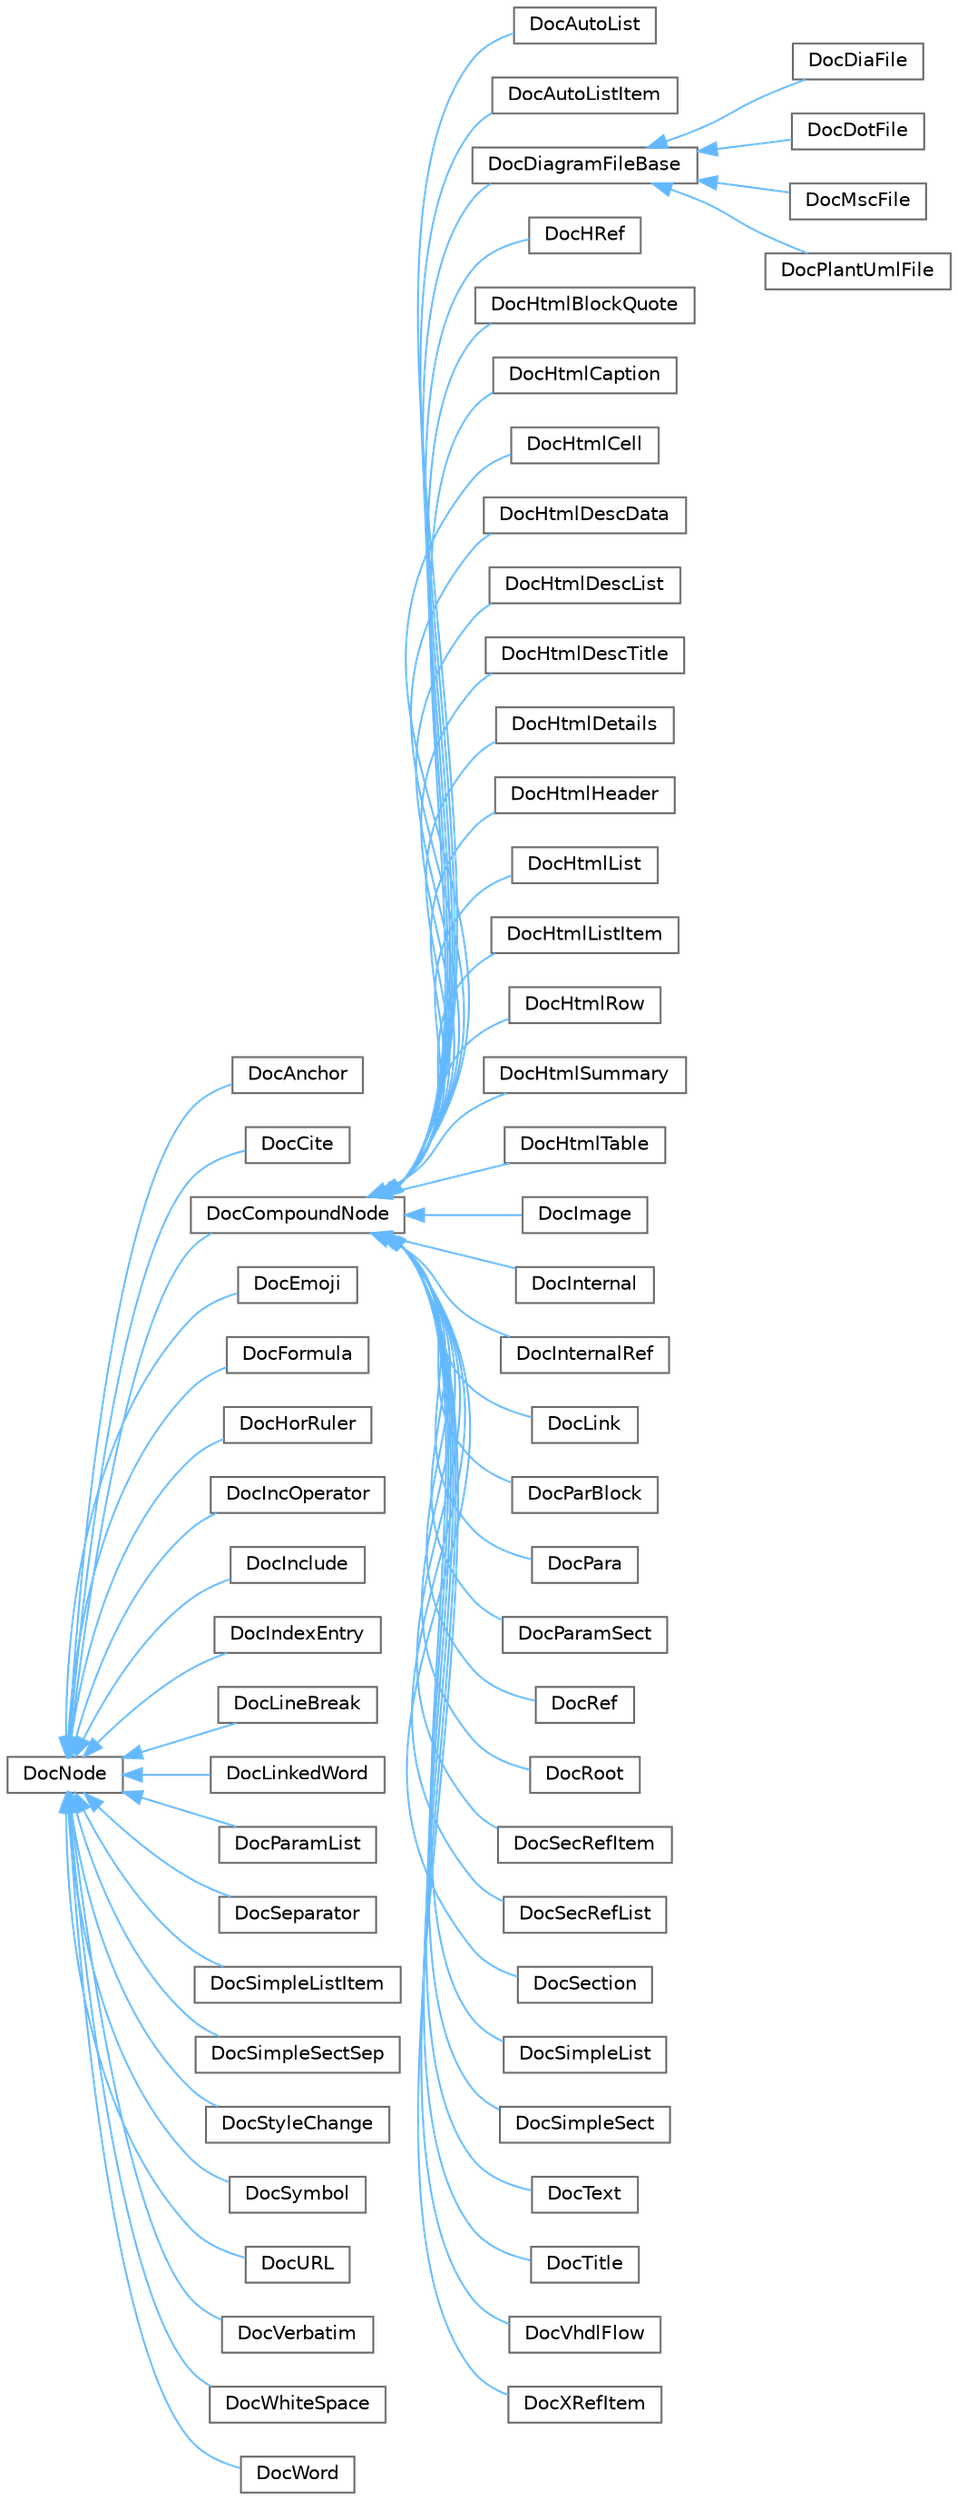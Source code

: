 digraph "Graphical Class Hierarchy"
{
 // INTERACTIVE_SVG=YES
 // LATEX_PDF_SIZE
  bgcolor="transparent";
  edge [fontname=Helvetica,fontsize=10,labelfontname=Helvetica,labelfontsize=10];
  node [fontname=Helvetica,fontsize=10,shape=box,height=0.2,width=0.4];
  rankdir="LR";
  Node0 [id="Node000000",label="DocNode",height=0.2,width=0.4,color="grey40", fillcolor="white", style="filled",URL="$d9/d0e/class_doc_node.html",tooltip="Abstract node interface with type information."];
  Node0 -> Node1 [id="edge79_Node000000_Node000001",dir="back",color="steelblue1",style="solid",tooltip=" "];
  Node1 [id="Node000001",label="DocAnchor",height=0.2,width=0.4,color="grey40", fillcolor="white", style="filled",URL="$d0/d33/class_doc_anchor.html",tooltip="Node representing an anchor."];
  Node0 -> Node2 [id="edge80_Node000000_Node000002",dir="back",color="steelblue1",style="solid",tooltip=" "];
  Node2 [id="Node000002",label="DocCite",height=0.2,width=0.4,color="grey40", fillcolor="white", style="filled",URL="$d6/db8/class_doc_cite.html",tooltip="Node representing a citation of some bibliographic reference."];
  Node0 -> Node3 [id="edge81_Node000000_Node000003",dir="back",color="steelblue1",style="solid",tooltip=" "];
  Node3 [id="Node000003",label="DocCompoundNode",height=0.2,width=0.4,color="grey40", fillcolor="white", style="filled",URL="$da/dfc/class_doc_compound_node.html",tooltip="Base class for nodes with children."];
  Node3 -> Node4 [id="edge82_Node000003_Node000004",dir="back",color="steelblue1",style="solid",tooltip=" "];
  Node4 [id="Node000004",label="DocAutoList",height=0.2,width=0.4,color="grey40", fillcolor="white", style="filled",URL="$d1/d3f/class_doc_auto_list.html",tooltip="Node representing an auto List."];
  Node3 -> Node5 [id="edge83_Node000003_Node000005",dir="back",color="steelblue1",style="solid",tooltip=" "];
  Node5 [id="Node000005",label="DocAutoListItem",height=0.2,width=0.4,color="grey40", fillcolor="white", style="filled",URL="$d8/df9/class_doc_auto_list_item.html",tooltip="Node representing an item of a auto list."];
  Node3 -> Node6 [id="edge84_Node000003_Node000006",dir="back",color="steelblue1",style="solid",tooltip=" "];
  Node6 [id="Node000006",label="DocDiagramFileBase",height=0.2,width=0.4,color="grey40", fillcolor="white", style="filled",URL="$d3/d7c/class_doc_diagram_file_base.html",tooltip=" "];
  Node6 -> Node7 [id="edge85_Node000006_Node000007",dir="back",color="steelblue1",style="solid",tooltip=" "];
  Node7 [id="Node000007",label="DocDiaFile",height=0.2,width=0.4,color="grey40", fillcolor="white", style="filled",URL="$d6/ddb/class_doc_dia_file.html",tooltip="Node representing a dia file."];
  Node6 -> Node8 [id="edge86_Node000006_Node000008",dir="back",color="steelblue1",style="solid",tooltip=" "];
  Node8 [id="Node000008",label="DocDotFile",height=0.2,width=0.4,color="grey40", fillcolor="white", style="filled",URL="$df/d37/class_doc_dot_file.html",tooltip="Node representing a dot file."];
  Node6 -> Node9 [id="edge87_Node000006_Node000009",dir="back",color="steelblue1",style="solid",tooltip=" "];
  Node9 [id="Node000009",label="DocMscFile",height=0.2,width=0.4,color="grey40", fillcolor="white", style="filled",URL="$d3/d7d/class_doc_msc_file.html",tooltip="Node representing a msc file."];
  Node6 -> Node10 [id="edge88_Node000006_Node000010",dir="back",color="steelblue1",style="solid",tooltip=" "];
  Node10 [id="Node000010",label="DocPlantUmlFile",height=0.2,width=0.4,color="grey40", fillcolor="white", style="filled",URL="$dc/dac/class_doc_plant_uml_file.html",tooltip="Node representing a uml file."];
  Node3 -> Node11 [id="edge89_Node000003_Node000011",dir="back",color="steelblue1",style="solid",tooltip=" "];
  Node11 [id="Node000011",label="DocHRef",height=0.2,width=0.4,color="grey40", fillcolor="white", style="filled",URL="$d9/d10/class_doc_h_ref.html",tooltip="Node representing a Hypertext reference."];
  Node3 -> Node12 [id="edge90_Node000003_Node000012",dir="back",color="steelblue1",style="solid",tooltip=" "];
  Node12 [id="Node000012",label="DocHtmlBlockQuote",height=0.2,width=0.4,color="grey40", fillcolor="white", style="filled",URL="$d9/dd3/class_doc_html_block_quote.html",tooltip="Node representing an HTML blockquote."];
  Node3 -> Node13 [id="edge91_Node000003_Node000013",dir="back",color="steelblue1",style="solid",tooltip=" "];
  Node13 [id="Node000013",label="DocHtmlCaption",height=0.2,width=0.4,color="grey40", fillcolor="white", style="filled",URL="$d0/dc7/class_doc_html_caption.html",tooltip="Node representing a HTML table caption."];
  Node3 -> Node14 [id="edge92_Node000003_Node000014",dir="back",color="steelblue1",style="solid",tooltip=" "];
  Node14 [id="Node000014",label="DocHtmlCell",height=0.2,width=0.4,color="grey40", fillcolor="white", style="filled",URL="$d1/d56/class_doc_html_cell.html",tooltip="Node representing a HTML table cell."];
  Node3 -> Node15 [id="edge93_Node000003_Node000015",dir="back",color="steelblue1",style="solid",tooltip=" "];
  Node15 [id="Node000015",label="DocHtmlDescData",height=0.2,width=0.4,color="grey40", fillcolor="white", style="filled",URL="$dd/d88/class_doc_html_desc_data.html",tooltip="Node representing a HTML description data."];
  Node3 -> Node16 [id="edge94_Node000003_Node000016",dir="back",color="steelblue1",style="solid",tooltip=" "];
  Node16 [id="Node000016",label="DocHtmlDescList",height=0.2,width=0.4,color="grey40", fillcolor="white", style="filled",URL="$df/d6f/class_doc_html_desc_list.html",tooltip="Node representing a Html description list."];
  Node3 -> Node17 [id="edge95_Node000003_Node000017",dir="back",color="steelblue1",style="solid",tooltip=" "];
  Node17 [id="Node000017",label="DocHtmlDescTitle",height=0.2,width=0.4,color="grey40", fillcolor="white", style="filled",URL="$dd/dd1/class_doc_html_desc_title.html",tooltip="Node representing a Html description item."];
  Node3 -> Node18 [id="edge96_Node000003_Node000018",dir="back",color="steelblue1",style="solid",tooltip=" "];
  Node18 [id="Node000018",label="DocHtmlDetails",height=0.2,width=0.4,color="grey40", fillcolor="white", style="filled",URL="$dc/dcc/class_doc_html_details.html",tooltip="Node Html details."];
  Node3 -> Node19 [id="edge97_Node000003_Node000019",dir="back",color="steelblue1",style="solid",tooltip=" "];
  Node19 [id="Node000019",label="DocHtmlHeader",height=0.2,width=0.4,color="grey40", fillcolor="white", style="filled",URL="$df/d24/class_doc_html_header.html",tooltip="Node Html heading."];
  Node3 -> Node20 [id="edge98_Node000003_Node000020",dir="back",color="steelblue1",style="solid",tooltip=" "];
  Node20 [id="Node000020",label="DocHtmlList",height=0.2,width=0.4,color="grey40", fillcolor="white", style="filled",URL="$d5/d42/class_doc_html_list.html",tooltip="Node representing a Html list."];
  Node3 -> Node21 [id="edge99_Node000003_Node000021",dir="back",color="steelblue1",style="solid",tooltip=" "];
  Node21 [id="Node000021",label="DocHtmlListItem",height=0.2,width=0.4,color="grey40", fillcolor="white", style="filled",URL="$df/da8/class_doc_html_list_item.html",tooltip="Node representing a HTML list item."];
  Node3 -> Node22 [id="edge100_Node000003_Node000022",dir="back",color="steelblue1",style="solid",tooltip=" "];
  Node22 [id="Node000022",label="DocHtmlRow",height=0.2,width=0.4,color="grey40", fillcolor="white", style="filled",URL="$d3/d16/class_doc_html_row.html",tooltip="Node representing a HTML table row."];
  Node3 -> Node23 [id="edge101_Node000003_Node000023",dir="back",color="steelblue1",style="solid",tooltip=" "];
  Node23 [id="Node000023",label="DocHtmlSummary",height=0.2,width=0.4,color="grey40", fillcolor="white", style="filled",URL="$df/d20/class_doc_html_summary.html",tooltip="Node Html summary."];
  Node3 -> Node24 [id="edge102_Node000003_Node000024",dir="back",color="steelblue1",style="solid",tooltip=" "];
  Node24 [id="Node000024",label="DocHtmlTable",height=0.2,width=0.4,color="grey40", fillcolor="white", style="filled",URL="$de/d79/class_doc_html_table.html",tooltip="Node representing a HTML table."];
  Node3 -> Node25 [id="edge103_Node000003_Node000025",dir="back",color="steelblue1",style="solid",tooltip=" "];
  Node25 [id="Node000025",label="DocImage",height=0.2,width=0.4,color="grey40", fillcolor="white", style="filled",URL="$db/dc8/class_doc_image.html",tooltip="Node representing an image."];
  Node3 -> Node26 [id="edge104_Node000003_Node000026",dir="back",color="steelblue1",style="solid",tooltip=" "];
  Node26 [id="Node000026",label="DocInternal",height=0.2,width=0.4,color="grey40", fillcolor="white", style="filled",URL="$db/d6d/class_doc_internal.html",tooltip="Node representing an internal section of documentation."];
  Node3 -> Node27 [id="edge105_Node000003_Node000027",dir="back",color="steelblue1",style="solid",tooltip=" "];
  Node27 [id="Node000027",label="DocInternalRef",height=0.2,width=0.4,color="grey40", fillcolor="white", style="filled",URL="$da/da2/class_doc_internal_ref.html",tooltip="Node representing an internal reference to some item."];
  Node3 -> Node28 [id="edge106_Node000003_Node000028",dir="back",color="steelblue1",style="solid",tooltip=" "];
  Node28 [id="Node000028",label="DocLink",height=0.2,width=0.4,color="grey40", fillcolor="white", style="filled",URL="$d5/dd3/class_doc_link.html",tooltip="Node representing a link to some item."];
  Node3 -> Node29 [id="edge107_Node000003_Node000029",dir="back",color="steelblue1",style="solid",tooltip=" "];
  Node29 [id="Node000029",label="DocParBlock",height=0.2,width=0.4,color="grey40", fillcolor="white", style="filled",URL="$d9/dd2/class_doc_par_block.html",tooltip="Node representing an block of paragraphs."];
  Node3 -> Node30 [id="edge108_Node000003_Node000030",dir="back",color="steelblue1",style="solid",tooltip=" "];
  Node30 [id="Node000030",label="DocPara",height=0.2,width=0.4,color="grey40", fillcolor="white", style="filled",URL="$d3/d01/class_doc_para.html",tooltip="Node representing a paragraph in the documentation tree."];
  Node3 -> Node31 [id="edge109_Node000003_Node000031",dir="back",color="steelblue1",style="solid",tooltip=" "];
  Node31 [id="Node000031",label="DocParamSect",height=0.2,width=0.4,color="grey40", fillcolor="white", style="filled",URL="$d1/d01/class_doc_param_sect.html",tooltip="Node representing a parameter section."];
  Node3 -> Node32 [id="edge110_Node000003_Node000032",dir="back",color="steelblue1",style="solid",tooltip=" "];
  Node32 [id="Node000032",label="DocRef",height=0.2,width=0.4,color="grey40", fillcolor="white", style="filled",URL="$d5/d68/class_doc_ref.html",tooltip="Node representing a reference to some item."];
  Node3 -> Node33 [id="edge111_Node000003_Node000033",dir="back",color="steelblue1",style="solid",tooltip=" "];
  Node33 [id="Node000033",label="DocRoot",height=0.2,width=0.4,color="grey40", fillcolor="white", style="filled",URL="$d8/ddb/class_doc_root.html",tooltip="Root node of documentation tree."];
  Node3 -> Node34 [id="edge112_Node000003_Node000034",dir="back",color="steelblue1",style="solid",tooltip=" "];
  Node34 [id="Node000034",label="DocSecRefItem",height=0.2,width=0.4,color="grey40", fillcolor="white", style="filled",URL="$de/d87/class_doc_sec_ref_item.html",tooltip="Node representing a reference to a section."];
  Node3 -> Node35 [id="edge113_Node000003_Node000035",dir="back",color="steelblue1",style="solid",tooltip=" "];
  Node35 [id="Node000035",label="DocSecRefList",height=0.2,width=0.4,color="grey40", fillcolor="white", style="filled",URL="$d3/ddb/class_doc_sec_ref_list.html",tooltip="Node representing a list of section references."];
  Node3 -> Node36 [id="edge114_Node000003_Node000036",dir="back",color="steelblue1",style="solid",tooltip=" "];
  Node36 [id="Node000036",label="DocSection",height=0.2,width=0.4,color="grey40", fillcolor="white", style="filled",URL="$d2/da3/class_doc_section.html",tooltip="Node representing a normal section."];
  Node3 -> Node37 [id="edge115_Node000003_Node000037",dir="back",color="steelblue1",style="solid",tooltip=" "];
  Node37 [id="Node000037",label="DocSimpleList",height=0.2,width=0.4,color="grey40", fillcolor="white", style="filled",URL="$dc/de6/class_doc_simple_list.html",tooltip="Node representing a simple list."];
  Node3 -> Node38 [id="edge116_Node000003_Node000038",dir="back",color="steelblue1",style="solid",tooltip=" "];
  Node38 [id="Node000038",label="DocSimpleSect",height=0.2,width=0.4,color="grey40", fillcolor="white", style="filled",URL="$de/d65/class_doc_simple_sect.html",tooltip="Node representing a simple section."];
  Node3 -> Node39 [id="edge117_Node000003_Node000039",dir="back",color="steelblue1",style="solid",tooltip=" "];
  Node39 [id="Node000039",label="DocText",height=0.2,width=0.4,color="grey40", fillcolor="white", style="filled",URL="$d0/d87/class_doc_text.html",tooltip="Root node of a text fragment."];
  Node3 -> Node40 [id="edge118_Node000003_Node000040",dir="back",color="steelblue1",style="solid",tooltip=" "];
  Node40 [id="Node000040",label="DocTitle",height=0.2,width=0.4,color="grey40", fillcolor="white", style="filled",URL="$d3/d1c/class_doc_title.html",tooltip="Node representing a simple section title."];
  Node3 -> Node41 [id="edge119_Node000003_Node000041",dir="back",color="steelblue1",style="solid",tooltip=" "];
  Node41 [id="Node000041",label="DocVhdlFlow",height=0.2,width=0.4,color="grey40", fillcolor="white", style="filled",URL="$d0/d89/class_doc_vhdl_flow.html",tooltip="Node representing a VHDL flow chart."];
  Node3 -> Node42 [id="edge120_Node000003_Node000042",dir="back",color="steelblue1",style="solid",tooltip=" "];
  Node42 [id="Node000042",label="DocXRefItem",height=0.2,width=0.4,color="grey40", fillcolor="white", style="filled",URL="$d0/d90/class_doc_x_ref_item.html",tooltip="Node representing an item of a cross-referenced list."];
  Node0 -> Node43 [id="edge121_Node000000_Node000043",dir="back",color="steelblue1",style="solid",tooltip=" "];
  Node43 [id="Node000043",label="DocEmoji",height=0.2,width=0.4,color="grey40", fillcolor="white", style="filled",URL="$d5/ddb/class_doc_emoji.html",tooltip="Node representing an emoji."];
  Node0 -> Node44 [id="edge122_Node000000_Node000044",dir="back",color="steelblue1",style="solid",tooltip=" "];
  Node44 [id="Node000044",label="DocFormula",height=0.2,width=0.4,color="grey40", fillcolor="white", style="filled",URL="$df/de1/class_doc_formula.html",tooltip="Node representing an item of a cross-referenced list."];
  Node0 -> Node45 [id="edge123_Node000000_Node000045",dir="back",color="steelblue1",style="solid",tooltip=" "];
  Node45 [id="Node000045",label="DocHorRuler",height=0.2,width=0.4,color="grey40", fillcolor="white", style="filled",URL="$d9/d6f/class_doc_hor_ruler.html",tooltip="Node representing a horizontal ruler."];
  Node0 -> Node46 [id="edge124_Node000000_Node000046",dir="back",color="steelblue1",style="solid",tooltip=" "];
  Node46 [id="Node000046",label="DocIncOperator",height=0.2,width=0.4,color="grey40", fillcolor="white", style="filled",URL="$d2/db2/class_doc_inc_operator.html",tooltip="Node representing a include/dontinclude operator block."];
  Node0 -> Node47 [id="edge125_Node000000_Node000047",dir="back",color="steelblue1",style="solid",tooltip=" "];
  Node47 [id="Node000047",label="DocInclude",height=0.2,width=0.4,color="grey40", fillcolor="white", style="filled",URL="$d6/db9/class_doc_include.html",tooltip="Node representing an included text block from file."];
  Node0 -> Node48 [id="edge126_Node000000_Node000048",dir="back",color="steelblue1",style="solid",tooltip=" "];
  Node48 [id="Node000048",label="DocIndexEntry",height=0.2,width=0.4,color="grey40", fillcolor="white", style="filled",URL="$d7/dc9/class_doc_index_entry.html",tooltip="Node representing an entry in the index."];
  Node0 -> Node49 [id="edge127_Node000000_Node000049",dir="back",color="steelblue1",style="solid",tooltip=" "];
  Node49 [id="Node000049",label="DocLineBreak",height=0.2,width=0.4,color="grey40", fillcolor="white", style="filled",URL="$df/d34/class_doc_line_break.html",tooltip="Node representing a line break."];
  Node0 -> Node50 [id="edge128_Node000000_Node000050",dir="back",color="steelblue1",style="solid",tooltip=" "];
  Node50 [id="Node000050",label="DocLinkedWord",height=0.2,width=0.4,color="grey40", fillcolor="white", style="filled",URL="$d1/d93/class_doc_linked_word.html",tooltip="Node representing a word that can be linked to something."];
  Node0 -> Node51 [id="edge129_Node000000_Node000051",dir="back",color="steelblue1",style="solid",tooltip=" "];
  Node51 [id="Node000051",label="DocParamList",height=0.2,width=0.4,color="grey40", fillcolor="white", style="filled",URL="$d9/d8d/class_doc_param_list.html",tooltip="Node representing a parameter list."];
  Node0 -> Node52 [id="edge130_Node000000_Node000052",dir="back",color="steelblue1",style="solid",tooltip=" "];
  Node52 [id="Node000052",label="DocSeparator",height=0.2,width=0.4,color="grey40", fillcolor="white", style="filled",URL="$d9/d21/class_doc_separator.html",tooltip="Node representing a separator."];
  Node0 -> Node53 [id="edge131_Node000000_Node000053",dir="back",color="steelblue1",style="solid",tooltip=" "];
  Node53 [id="Node000053",label="DocSimpleListItem",height=0.2,width=0.4,color="grey40", fillcolor="white", style="filled",URL="$d4/d1e/class_doc_simple_list_item.html",tooltip="Node representing a simple list item."];
  Node0 -> Node54 [id="edge132_Node000000_Node000054",dir="back",color="steelblue1",style="solid",tooltip=" "];
  Node54 [id="Node000054",label="DocSimpleSectSep",height=0.2,width=0.4,color="grey40", fillcolor="white", style="filled",URL="$db/dd0/class_doc_simple_sect_sep.html",tooltip="Node representing a separator between two simple sections of the same type."];
  Node0 -> Node55 [id="edge133_Node000000_Node000055",dir="back",color="steelblue1",style="solid",tooltip=" "];
  Node55 [id="Node000055",label="DocStyleChange",height=0.2,width=0.4,color="grey40", fillcolor="white", style="filled",URL="$d0/d4e/class_doc_style_change.html",tooltip="Node representing a style change."];
  Node0 -> Node56 [id="edge134_Node000000_Node000056",dir="back",color="steelblue1",style="solid",tooltip=" "];
  Node56 [id="Node000056",label="DocSymbol",height=0.2,width=0.4,color="grey40", fillcolor="white", style="filled",URL="$d7/d67/class_doc_symbol.html",tooltip="Node representing a special symbol."];
  Node0 -> Node57 [id="edge135_Node000000_Node000057",dir="back",color="steelblue1",style="solid",tooltip=" "];
  Node57 [id="Node000057",label="DocURL",height=0.2,width=0.4,color="grey40", fillcolor="white", style="filled",URL="$d9/dcb/class_doc_u_r_l.html",tooltip="Node representing a URL (or email address)"];
  Node0 -> Node58 [id="edge136_Node000000_Node000058",dir="back",color="steelblue1",style="solid",tooltip=" "];
  Node58 [id="Node000058",label="DocVerbatim",height=0.2,width=0.4,color="grey40", fillcolor="white", style="filled",URL="$dc/d12/class_doc_verbatim.html",tooltip="Node representing a verbatim, unparsed text fragment."];
  Node0 -> Node59 [id="edge137_Node000000_Node000059",dir="back",color="steelblue1",style="solid",tooltip=" "];
  Node59 [id="Node000059",label="DocWhiteSpace",height=0.2,width=0.4,color="grey40", fillcolor="white", style="filled",URL="$db/d78/class_doc_white_space.html",tooltip="Node representing some amount of white space."];
  Node0 -> Node60 [id="edge138_Node000000_Node000060",dir="back",color="steelblue1",style="solid",tooltip=" "];
  Node60 [id="Node000060",label="DocWord",height=0.2,width=0.4,color="grey40", fillcolor="white", style="filled",URL="$d9/d1d/class_doc_word.html",tooltip="Node representing a word."];
}

